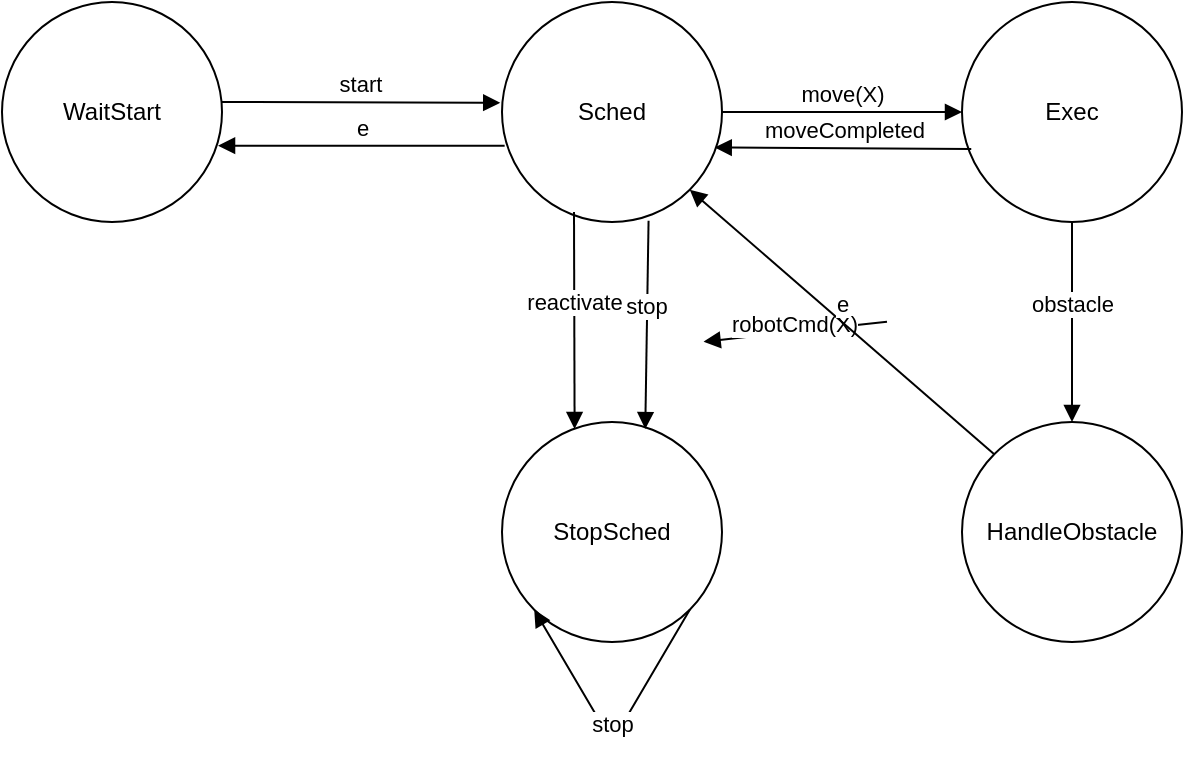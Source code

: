 <mxfile version="12.1.0" type="device" pages="1"><diagram id="JYTyOHGOhtkRoVSDCIXd" name="Page-1"><mxGraphModel dx="788" dy="451" grid="1" gridSize="10" guides="1" tooltips="1" connect="1" arrows="1" fold="1" page="1" pageScale="1" pageWidth="827" pageHeight="1169" math="0" shadow="0"><root><mxCell id="0"/><mxCell id="1" parent="0"/><mxCell id="s0b9L_krxAx5MLCL9W3s-14" value="robotCmd(X)" style="html=1;verticalAlign=bottom;endArrow=block;entryX=0.017;entryY=0.561;entryDx=0;entryDy=0;entryPerimeter=0;exitX=1.025;exitY=0.544;exitDx=0;exitDy=0;exitPerimeter=0;" parent="1" edge="1"><mxGeometry x="0.015" y="5" width="80" relative="1" as="geometry"><mxPoint x="532.5" y="399.84" as="sourcePoint"/><mxPoint x="440.8" y="409.84" as="targetPoint"/><mxPoint as="offset"/><Array as="points"/></mxGeometry></mxCell><mxCell id="s0b9L_krxAx5MLCL9W3s-39" value="WaitStart" style="ellipse;whiteSpace=wrap;html=1;" parent="1" vertex="1"><mxGeometry x="90" y="240" width="110" height="110" as="geometry"/></mxCell><mxCell id="s0b9L_krxAx5MLCL9W3s-40" value="Sched" style="ellipse;whiteSpace=wrap;html=1;" parent="1" vertex="1"><mxGeometry x="340" y="240" width="110" height="110" as="geometry"/></mxCell><mxCell id="s0b9L_krxAx5MLCL9W3s-41" value="Exec" style="ellipse;whiteSpace=wrap;html=1;" parent="1" vertex="1"><mxGeometry x="570" y="240" width="110" height="110" as="geometry"/></mxCell><mxCell id="s0b9L_krxAx5MLCL9W3s-42" value="start" style="html=1;verticalAlign=bottom;endArrow=block;entryX=-0.008;entryY=0.458;entryDx=0;entryDy=0;entryPerimeter=0;" parent="1" target="s0b9L_krxAx5MLCL9W3s-40" edge="1"><mxGeometry width="80" relative="1" as="geometry"><mxPoint x="200" y="290" as="sourcePoint"/><mxPoint x="280" y="290" as="targetPoint"/></mxGeometry></mxCell><mxCell id="s0b9L_krxAx5MLCL9W3s-80" value="move(X)&lt;span style=&quot;font-family: &amp;#34;helvetica&amp;#34; , &amp;#34;arial&amp;#34; , sans-serif ; font-size: 0px ; background-color: rgb(248 , 249 , 250)&quot;&gt;%3CmxGraphModel%3E%3Croot%3E%3CmxCell%20id%3D%220%22%2F%3E%3CmxCell%20id%3D%221%22%20parent%3D%220%22%2F%3E%3CmxCell%20id%3D%222%22%20value%3D%22start%22%20style%3D%22html%3D1%3BverticalAlign%3Dbottom%3BendArrow%3Dblock%3BentryX%3D-0.008%3BentryY%3D0.458%3BentryDx%3D0%3BentryDy%3D0%3BentryPerimeter%3D0%3B%22%20edge%3D%221%22%20parent%3D%221%22%3E%3CmxGeometry%20width%3D%2280%22%20relative%3D%221%22%20as%3D%22geometry%22%3E%3CmxPoint%20x%3D%22200.0%22%20y%3D%22290%22%20as%3D%22sourcePoint%22%2F%3E%3CmxPoint%20x%3D%22339.12%22%20y%3D%22290.38%22%20as%3D%22targetPoint%22%2F%3E%3C%2FmxGeometry%3E%3C%2FmxCell%3E%3C%2Froot%3E%3C%2FmxGraphModel%3E&lt;/span&gt;" style="html=1;verticalAlign=bottom;endArrow=block;entryX=0;entryY=0.5;entryDx=0;entryDy=0;exitX=1;exitY=0.5;exitDx=0;exitDy=0;" parent="1" source="s0b9L_krxAx5MLCL9W3s-40" target="s0b9L_krxAx5MLCL9W3s-41" edge="1"><mxGeometry width="80" relative="1" as="geometry"><mxPoint x="210.0" y="300" as="sourcePoint"/><mxPoint x="349.12" y="300.38" as="targetPoint"/></mxGeometry></mxCell><mxCell id="s0b9L_krxAx5MLCL9W3s-83" value="HandleObstacle" style="ellipse;whiteSpace=wrap;html=1;" parent="1" vertex="1"><mxGeometry x="570" y="450" width="110" height="110" as="geometry"/></mxCell><mxCell id="s0b9L_krxAx5MLCL9W3s-84" value="StopSched" style="ellipse;whiteSpace=wrap;html=1;" parent="1" vertex="1"><mxGeometry x="340" y="450" width="110" height="110" as="geometry"/></mxCell><mxCell id="s0b9L_krxAx5MLCL9W3s-85" value="e" style="html=1;verticalAlign=bottom;endArrow=block;exitX=0.012;exitY=0.653;exitDx=0;exitDy=0;exitPerimeter=0;entryX=0.982;entryY=0.653;entryDx=0;entryDy=0;entryPerimeter=0;" parent="1" source="s0b9L_krxAx5MLCL9W3s-40" target="s0b9L_krxAx5MLCL9W3s-39" edge="1"><mxGeometry width="80" relative="1" as="geometry"><mxPoint x="210.0" y="300" as="sourcePoint"/><mxPoint x="300" y="380" as="targetPoint"/></mxGeometry></mxCell><mxCell id="s0b9L_krxAx5MLCL9W3s-87" value="moveCompleted" style="html=1;verticalAlign=bottom;endArrow=block;entryX=0.967;entryY=0.661;entryDx=0;entryDy=0;exitX=0.042;exitY=0.668;exitDx=0;exitDy=0;entryPerimeter=0;exitPerimeter=0;" parent="1" source="s0b9L_krxAx5MLCL9W3s-41" target="s0b9L_krxAx5MLCL9W3s-40" edge="1"><mxGeometry width="80" relative="1" as="geometry"><mxPoint x="413" y="390" as="sourcePoint"/><mxPoint x="533" y="390" as="targetPoint"/></mxGeometry></mxCell><mxCell id="s0b9L_krxAx5MLCL9W3s-88" value="obstacle" style="html=1;verticalAlign=bottom;endArrow=block;entryX=0.5;entryY=0;entryDx=0;entryDy=0;exitX=0.5;exitY=1;exitDx=0;exitDy=0;" parent="1" source="s0b9L_krxAx5MLCL9W3s-41" target="s0b9L_krxAx5MLCL9W3s-83" edge="1"><mxGeometry width="80" relative="1" as="geometry"><mxPoint x="470" y="315" as="sourcePoint"/><mxPoint x="590" y="315" as="targetPoint"/></mxGeometry></mxCell><mxCell id="s0b9L_krxAx5MLCL9W3s-89" value="e" style="html=1;verticalAlign=bottom;endArrow=block;entryX=1;entryY=1;entryDx=0;entryDy=0;exitX=0;exitY=0;exitDx=0;exitDy=0;" parent="1" source="s0b9L_krxAx5MLCL9W3s-83" target="s0b9L_krxAx5MLCL9W3s-40" edge="1"><mxGeometry width="80" relative="1" as="geometry"><mxPoint x="480" y="325" as="sourcePoint"/><mxPoint x="600" y="325" as="targetPoint"/></mxGeometry></mxCell><mxCell id="s0b9L_krxAx5MLCL9W3s-90" value="stop" style="html=1;verticalAlign=bottom;endArrow=block;entryX=0.633;entryY=0.032;entryDx=0;entryDy=0;exitX=0.648;exitY=0.994;exitDx=0;exitDy=0;entryPerimeter=0;exitPerimeter=0;" parent="1" edge="1"><mxGeometry width="80" relative="1" as="geometry"><mxPoint x="413.28" y="349.34" as="sourcePoint"/><mxPoint x="411.63" y="453.52" as="targetPoint"/></mxGeometry></mxCell><mxCell id="s0b9L_krxAx5MLCL9W3s-91" value="reactivate" style="html=1;verticalAlign=bottom;endArrow=block;entryX=0.33;entryY=0.032;entryDx=0;entryDy=0;entryPerimeter=0;" parent="1" target="s0b9L_krxAx5MLCL9W3s-84" edge="1"><mxGeometry width="80" relative="1" as="geometry"><mxPoint x="376" y="345" as="sourcePoint"/><mxPoint x="620" y="345" as="targetPoint"/></mxGeometry></mxCell><mxCell id="s0b9L_krxAx5MLCL9W3s-92" value="stop" style="html=1;verticalAlign=bottom;endArrow=block;entryX=0;entryY=1;entryDx=0;entryDy=0;exitX=1;exitY=1;exitDx=0;exitDy=0;" parent="1" source="s0b9L_krxAx5MLCL9W3s-84" target="s0b9L_krxAx5MLCL9W3s-84" edge="1"><mxGeometry width="80" relative="1" as="geometry"><mxPoint x="423.28" y="359.34" as="sourcePoint"/><mxPoint x="421.63" y="463.52" as="targetPoint"/><Array as="points"><mxPoint x="395" y="610"/></Array></mxGeometry></mxCell></root></mxGraphModel></diagram></mxfile>